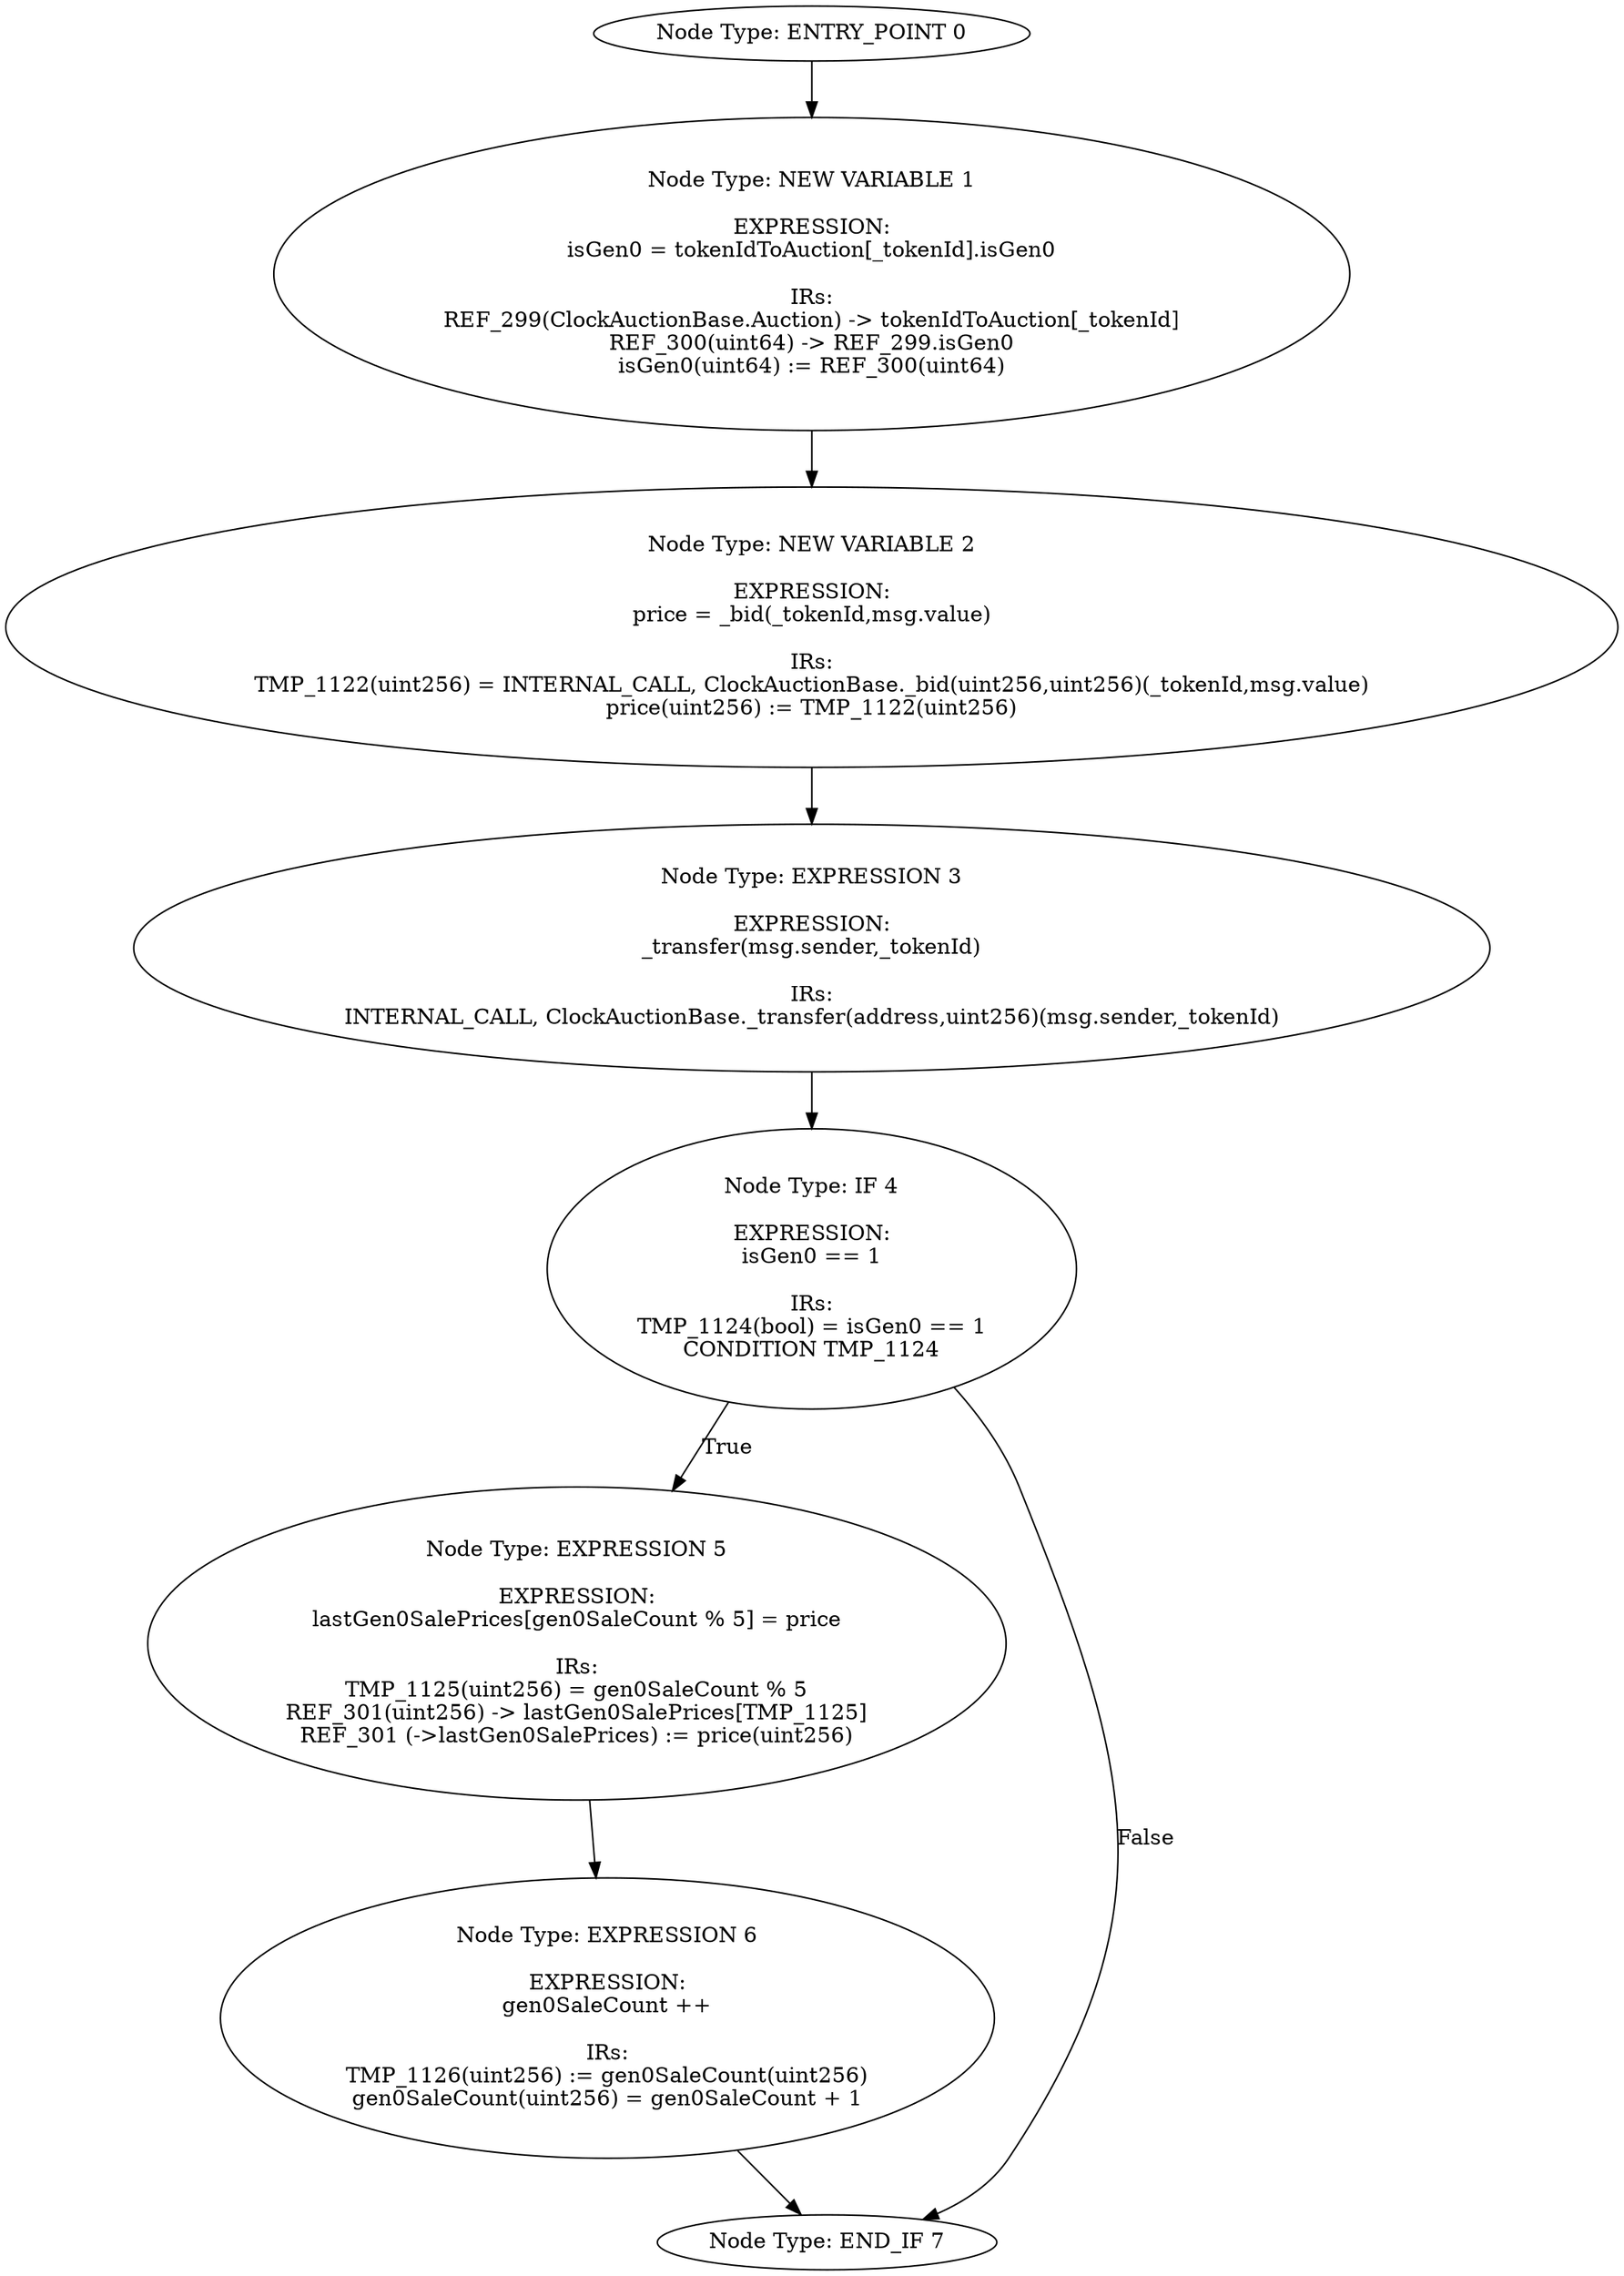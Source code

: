 digraph{
0[label="Node Type: ENTRY_POINT 0
"];
0->1;
1[label="Node Type: NEW VARIABLE 1

EXPRESSION:
isGen0 = tokenIdToAuction[_tokenId].isGen0

IRs:
REF_299(ClockAuctionBase.Auction) -> tokenIdToAuction[_tokenId]
REF_300(uint64) -> REF_299.isGen0
isGen0(uint64) := REF_300(uint64)"];
1->2;
2[label="Node Type: NEW VARIABLE 2

EXPRESSION:
price = _bid(_tokenId,msg.value)

IRs:
TMP_1122(uint256) = INTERNAL_CALL, ClockAuctionBase._bid(uint256,uint256)(_tokenId,msg.value)
price(uint256) := TMP_1122(uint256)"];
2->3;
3[label="Node Type: EXPRESSION 3

EXPRESSION:
_transfer(msg.sender,_tokenId)

IRs:
INTERNAL_CALL, ClockAuctionBase._transfer(address,uint256)(msg.sender,_tokenId)"];
3->4;
4[label="Node Type: IF 4

EXPRESSION:
isGen0 == 1

IRs:
TMP_1124(bool) = isGen0 == 1
CONDITION TMP_1124"];
4->5[label="True"];
4->7[label="False"];
5[label="Node Type: EXPRESSION 5

EXPRESSION:
lastGen0SalePrices[gen0SaleCount % 5] = price

IRs:
TMP_1125(uint256) = gen0SaleCount % 5
REF_301(uint256) -> lastGen0SalePrices[TMP_1125]
REF_301 (->lastGen0SalePrices) := price(uint256)"];
5->6;
6[label="Node Type: EXPRESSION 6

EXPRESSION:
gen0SaleCount ++

IRs:
TMP_1126(uint256) := gen0SaleCount(uint256)
gen0SaleCount(uint256) = gen0SaleCount + 1"];
6->7;
7[label="Node Type: END_IF 7
"];
}
